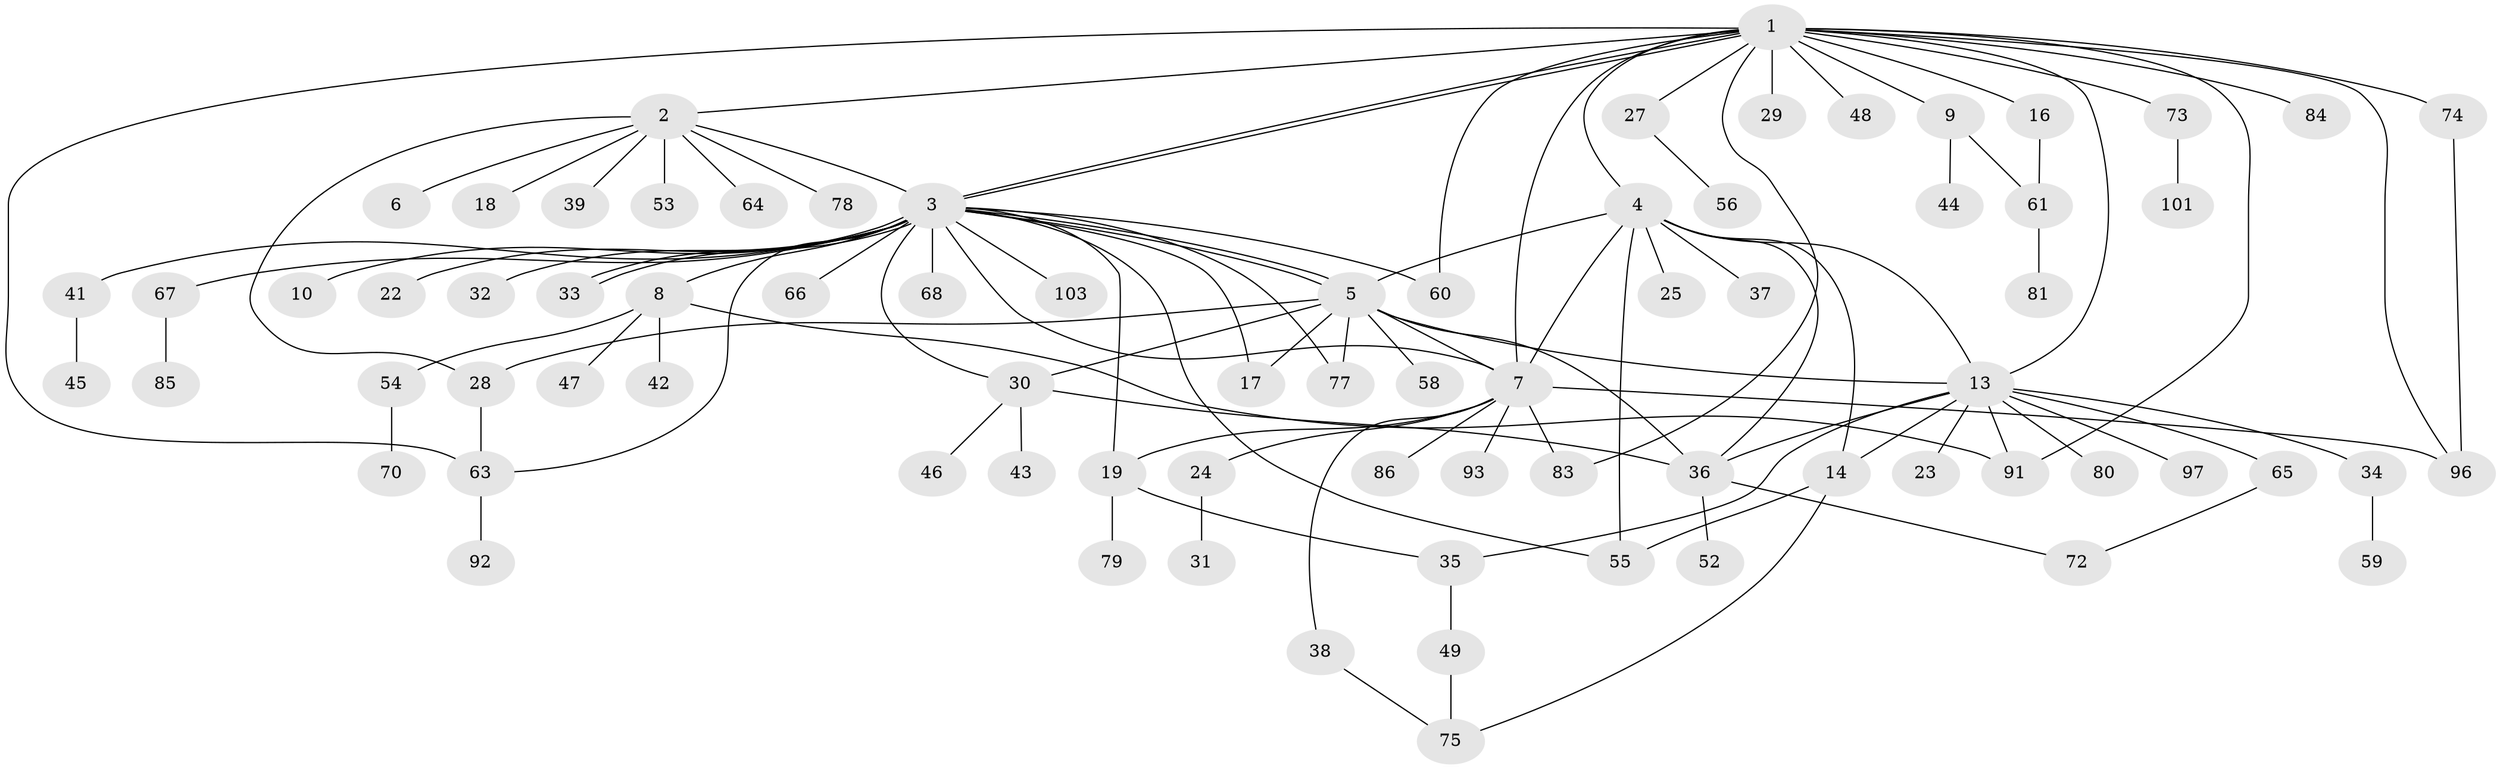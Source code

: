 // original degree distribution, {19: 0.009708737864077669, 10: 0.009708737864077669, 23: 0.009708737864077669, 7: 0.019417475728155338, 11: 0.02912621359223301, 1: 0.46601941747572817, 5: 0.009708737864077669, 3: 0.13592233009708737, 4: 0.04854368932038835, 2: 0.2524271844660194, 6: 0.009708737864077669}
// Generated by graph-tools (version 1.1) at 2025/41/03/06/25 10:41:46]
// undirected, 78 vertices, 111 edges
graph export_dot {
graph [start="1"]
  node [color=gray90,style=filled];
  1 [super="+40"];
  2 [super="+82"];
  3 [super="+20"];
  4 [super="+11"];
  5 [super="+12"];
  6;
  7 [super="+21"];
  8 [super="+26"];
  9;
  10;
  13 [super="+15"];
  14;
  16;
  17 [super="+98"];
  18;
  19 [super="+100"];
  22 [super="+57"];
  23;
  24 [super="+76"];
  25;
  27;
  28 [super="+50"];
  29 [super="+99"];
  30 [super="+51"];
  31;
  32;
  33;
  34 [super="+69"];
  35;
  36 [super="+94"];
  37;
  38;
  39;
  41;
  42;
  43;
  44;
  45;
  46 [super="+102"];
  47;
  48;
  49 [super="+95"];
  52;
  53;
  54 [super="+62"];
  55;
  56;
  58;
  59;
  60;
  61 [super="+71"];
  63 [super="+88"];
  64;
  65;
  66;
  67 [super="+89"];
  68;
  70;
  72;
  73;
  74;
  75 [super="+87"];
  77;
  78;
  79 [super="+90"];
  80;
  81;
  83;
  84;
  85;
  86;
  91;
  92;
  93;
  96;
  97;
  101;
  103;
  1 -- 2;
  1 -- 3;
  1 -- 3;
  1 -- 4;
  1 -- 9;
  1 -- 16;
  1 -- 27;
  1 -- 29;
  1 -- 48;
  1 -- 60;
  1 -- 63;
  1 -- 73;
  1 -- 74;
  1 -- 83;
  1 -- 84;
  1 -- 91;
  1 -- 96;
  1 -- 13;
  1 -- 7;
  2 -- 3;
  2 -- 6;
  2 -- 18;
  2 -- 28;
  2 -- 39;
  2 -- 53;
  2 -- 64;
  2 -- 78;
  3 -- 5;
  3 -- 5;
  3 -- 7;
  3 -- 8;
  3 -- 10;
  3 -- 17;
  3 -- 19;
  3 -- 22;
  3 -- 30;
  3 -- 32;
  3 -- 33;
  3 -- 33;
  3 -- 55;
  3 -- 60;
  3 -- 63;
  3 -- 67;
  3 -- 68;
  3 -- 77;
  3 -- 103;
  3 -- 41;
  3 -- 66;
  4 -- 7;
  4 -- 13;
  4 -- 14;
  4 -- 36;
  4 -- 37;
  4 -- 25;
  4 -- 5;
  4 -- 55;
  5 -- 7;
  5 -- 17;
  5 -- 30;
  5 -- 36;
  5 -- 58;
  5 -- 77;
  5 -- 28;
  5 -- 13;
  7 -- 24;
  7 -- 38;
  7 -- 83;
  7 -- 86;
  7 -- 93;
  7 -- 96;
  7 -- 19;
  8 -- 42;
  8 -- 47;
  8 -- 91;
  8 -- 54;
  9 -- 44;
  9 -- 61;
  13 -- 65;
  13 -- 97;
  13 -- 34;
  13 -- 35;
  13 -- 36;
  13 -- 14;
  13 -- 80;
  13 -- 23;
  13 -- 91;
  14 -- 55;
  14 -- 75;
  16 -- 61;
  19 -- 35;
  19 -- 79;
  24 -- 31;
  27 -- 56;
  28 -- 63;
  30 -- 36;
  30 -- 43;
  30 -- 46;
  34 -- 59;
  35 -- 49;
  36 -- 52;
  36 -- 72;
  38 -- 75;
  41 -- 45;
  49 -- 75;
  54 -- 70;
  61 -- 81;
  63 -- 92;
  65 -- 72;
  67 -- 85;
  73 -- 101;
  74 -- 96;
}

